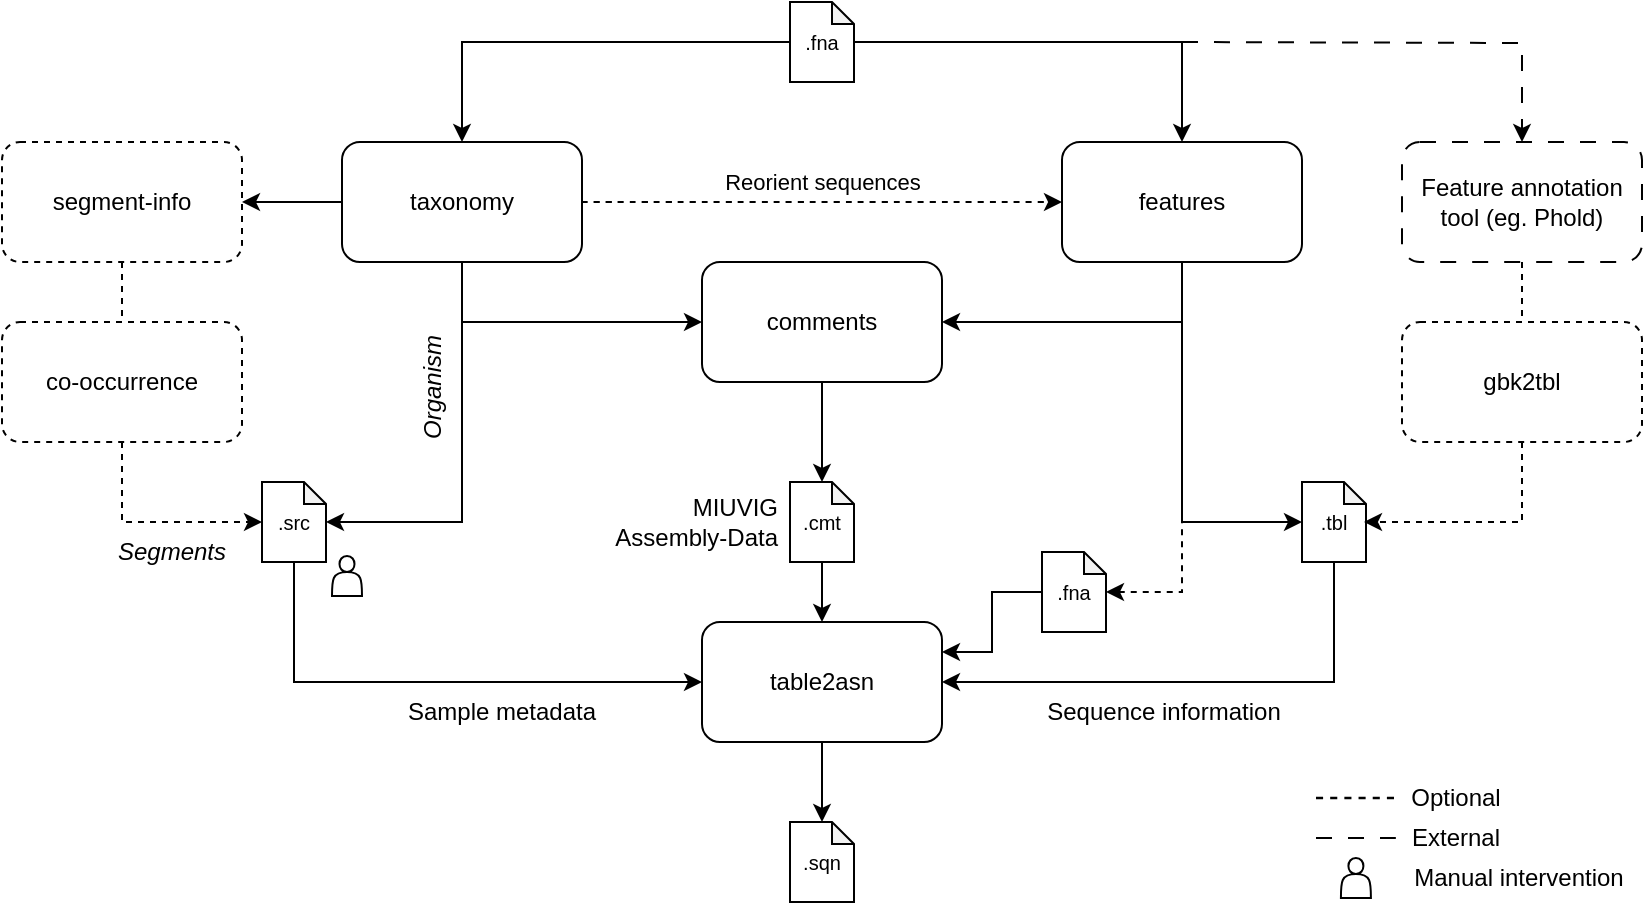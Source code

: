 <mxfile version="26.0.16">
  <diagram name="Page-1" id="ZeP9OFAIea2QbIN0LHaS">
    <mxGraphModel dx="1306" dy="812" grid="1" gridSize="10" guides="1" tooltips="1" connect="1" arrows="1" fold="1" page="1" pageScale="1" pageWidth="827" pageHeight="583" background="none" math="0" shadow="0">
      <root>
        <mxCell id="0" />
        <mxCell id="1" parent="0" />
        <mxCell id="pzSQEiRu-TKgo18cBddZ-6" style="edgeStyle=orthogonalEdgeStyle;rounded=0;orthogonalLoop=1;jettySize=auto;html=1;exitX=1;exitY=0.5;exitDx=0;exitDy=0;entryX=0;entryY=0.5;entryDx=0;entryDy=0;curved=1;dashed=1;" parent="1" source="pzSQEiRu-TKgo18cBddZ-1" target="pzSQEiRu-TKgo18cBddZ-2" edge="1">
          <mxGeometry relative="1" as="geometry" />
        </mxCell>
        <mxCell id="pzSQEiRu-TKgo18cBddZ-47" value="Reorient sequences" style="edgeLabel;html=1;align=center;verticalAlign=middle;resizable=0;points=[];" parent="pzSQEiRu-TKgo18cBddZ-6" vertex="1" connectable="0">
          <mxGeometry relative="1" as="geometry">
            <mxPoint y="-10" as="offset" />
          </mxGeometry>
        </mxCell>
        <mxCell id="pzSQEiRu-TKgo18cBddZ-10" style="edgeStyle=orthogonalEdgeStyle;rounded=0;orthogonalLoop=1;jettySize=auto;html=1;exitX=0.5;exitY=1;exitDx=0;exitDy=0;entryX=0;entryY=0.5;entryDx=0;entryDy=0;" parent="1" source="pzSQEiRu-TKgo18cBddZ-1" target="pzSQEiRu-TKgo18cBddZ-3" edge="1">
          <mxGeometry relative="1" as="geometry" />
        </mxCell>
        <mxCell id="8B6IXXiz2PsDgIRqPqF5-2" style="edgeStyle=orthogonalEdgeStyle;rounded=0;orthogonalLoop=1;jettySize=auto;html=1;exitX=0;exitY=0.5;exitDx=0;exitDy=0;entryX=1;entryY=0.5;entryDx=0;entryDy=0;" parent="1" source="pzSQEiRu-TKgo18cBddZ-1" target="pzSQEiRu-TKgo18cBddZ-4" edge="1">
          <mxGeometry relative="1" as="geometry" />
        </mxCell>
        <mxCell id="pzSQEiRu-TKgo18cBddZ-1" value="taxonomy" style="rounded=1;whiteSpace=wrap;html=1;" parent="1" vertex="1">
          <mxGeometry x="172" y="122" width="120" height="60" as="geometry" />
        </mxCell>
        <mxCell id="pzSQEiRu-TKgo18cBddZ-11" style="edgeStyle=orthogonalEdgeStyle;rounded=0;orthogonalLoop=1;jettySize=auto;html=1;exitX=0.5;exitY=1;exitDx=0;exitDy=0;entryX=1;entryY=0.5;entryDx=0;entryDy=0;" parent="1" source="pzSQEiRu-TKgo18cBddZ-2" target="pzSQEiRu-TKgo18cBddZ-3" edge="1">
          <mxGeometry relative="1" as="geometry" />
        </mxCell>
        <mxCell id="pzSQEiRu-TKgo18cBddZ-2" value="features" style="rounded=1;whiteSpace=wrap;html=1;" parent="1" vertex="1">
          <mxGeometry x="532" y="122" width="120" height="60" as="geometry" />
        </mxCell>
        <mxCell id="pzSQEiRu-TKgo18cBddZ-44" style="edgeStyle=orthogonalEdgeStyle;rounded=0;orthogonalLoop=1;jettySize=auto;html=1;exitX=0.5;exitY=1;exitDx=0;exitDy=0;" parent="1" source="pzSQEiRu-TKgo18cBddZ-3" edge="1">
          <mxGeometry relative="1" as="geometry">
            <mxPoint x="412" y="292" as="targetPoint" />
          </mxGeometry>
        </mxCell>
        <mxCell id="pzSQEiRu-TKgo18cBddZ-3" value="comments" style="rounded=1;whiteSpace=wrap;html=1;" parent="1" vertex="1">
          <mxGeometry x="352" y="182" width="120" height="60" as="geometry" />
        </mxCell>
        <mxCell id="pzSQEiRu-TKgo18cBddZ-4" value="segment-info" style="rounded=1;whiteSpace=wrap;html=1;dashed=1;" parent="1" vertex="1">
          <mxGeometry x="2" y="122" width="120" height="60" as="geometry" />
        </mxCell>
        <mxCell id="pzSQEiRu-TKgo18cBddZ-12" style="edgeStyle=orthogonalEdgeStyle;rounded=0;orthogonalLoop=1;jettySize=auto;html=1;" parent="1" edge="1">
          <mxGeometry relative="1" as="geometry">
            <mxPoint x="412" y="362" as="targetPoint" />
            <mxPoint x="412" y="362" as="sourcePoint" />
          </mxGeometry>
        </mxCell>
        <mxCell id="pzSQEiRu-TKgo18cBddZ-13" style="edgeStyle=orthogonalEdgeStyle;rounded=0;orthogonalLoop=1;jettySize=auto;html=1;" parent="1" edge="1">
          <mxGeometry relative="1" as="geometry">
            <mxPoint x="412" y="352" as="targetPoint" />
            <mxPoint x="412" y="352" as="sourcePoint" />
          </mxGeometry>
        </mxCell>
        <mxCell id="pzSQEiRu-TKgo18cBddZ-5" value="table2asn" style="rounded=1;whiteSpace=wrap;html=1;" parent="1" vertex="1">
          <mxGeometry x="352" y="362" width="120" height="60" as="geometry" />
        </mxCell>
        <mxCell id="pzSQEiRu-TKgo18cBddZ-18" style="edgeStyle=orthogonalEdgeStyle;rounded=0;orthogonalLoop=1;jettySize=auto;html=1;exitX=0.5;exitY=1;exitDx=0;exitDy=0;" parent="1" source="pzSQEiRu-TKgo18cBddZ-29" edge="1">
          <mxGeometry relative="1" as="geometry">
            <mxPoint x="412" y="362" as="targetPoint" />
          </mxGeometry>
        </mxCell>
        <mxCell id="pzSQEiRu-TKgo18cBddZ-16" value="gbk2tbl" style="rounded=1;whiteSpace=wrap;html=1;dashed=1;" parent="1" vertex="1">
          <mxGeometry x="702" y="212" width="120" height="60" as="geometry" />
        </mxCell>
        <mxCell id="pzSQEiRu-TKgo18cBddZ-28" style="edgeStyle=orthogonalEdgeStyle;rounded=0;orthogonalLoop=1;jettySize=auto;html=1;exitX=0.5;exitY=1;exitDx=0;exitDy=0;exitPerimeter=0;entryX=0;entryY=0.5;entryDx=0;entryDy=0;" parent="1" source="pzSQEiRu-TKgo18cBddZ-20" target="pzSQEiRu-TKgo18cBddZ-5" edge="1">
          <mxGeometry relative="1" as="geometry" />
        </mxCell>
        <mxCell id="pzSQEiRu-TKgo18cBddZ-20" value="&lt;font style=&quot;font-size: 10px;&quot;&gt;.src&lt;/font&gt;" style="shape=note;whiteSpace=wrap;html=1;backgroundOutline=1;darkOpacity=0.05;size=11;" parent="1" vertex="1">
          <mxGeometry x="132" y="292" width="32" height="40" as="geometry" />
        </mxCell>
        <mxCell id="pzSQEiRu-TKgo18cBddZ-25" style="edgeStyle=orthogonalEdgeStyle;rounded=0;orthogonalLoop=1;jettySize=auto;html=1;exitX=0.5;exitY=1;exitDx=0;exitDy=0;entryX=0;entryY=0.5;entryDx=0;entryDy=0;entryPerimeter=0;dashed=1;" parent="1" source="pzSQEiRu-TKgo18cBddZ-4" target="pzSQEiRu-TKgo18cBddZ-20" edge="1">
          <mxGeometry relative="1" as="geometry" />
        </mxCell>
        <mxCell id="pzSQEiRu-TKgo18cBddZ-27" style="edgeStyle=orthogonalEdgeStyle;rounded=0;orthogonalLoop=1;jettySize=auto;html=1;exitX=0.5;exitY=1;exitDx=0;exitDy=0;entryX=1;entryY=0.5;entryDx=0;entryDy=0;entryPerimeter=0;" parent="1" source="pzSQEiRu-TKgo18cBddZ-1" target="pzSQEiRu-TKgo18cBddZ-20" edge="1">
          <mxGeometry relative="1" as="geometry" />
        </mxCell>
        <mxCell id="pzSQEiRu-TKgo18cBddZ-29" value="&lt;font style=&quot;font-size: 10px;&quot;&gt;.cmt&lt;/font&gt;" style="shape=note;whiteSpace=wrap;html=1;backgroundOutline=1;darkOpacity=0.05;size=11;" parent="1" vertex="1">
          <mxGeometry x="396" y="292" width="32" height="40" as="geometry" />
        </mxCell>
        <mxCell id="pzSQEiRu-TKgo18cBddZ-35" style="edgeStyle=orthogonalEdgeStyle;rounded=0;orthogonalLoop=1;jettySize=auto;html=1;exitX=0.5;exitY=1;exitDx=0;exitDy=0;exitPerimeter=0;entryX=1;entryY=0.5;entryDx=0;entryDy=0;" parent="1" source="pzSQEiRu-TKgo18cBddZ-31" target="pzSQEiRu-TKgo18cBddZ-5" edge="1">
          <mxGeometry relative="1" as="geometry" />
        </mxCell>
        <mxCell id="pzSQEiRu-TKgo18cBddZ-31" value="&lt;font style=&quot;font-size: 10px;&quot;&gt;.tbl&lt;/font&gt;" style="shape=note;whiteSpace=wrap;html=1;backgroundOutline=1;darkOpacity=0.05;size=11;" parent="1" vertex="1">
          <mxGeometry x="652" y="292" width="32" height="40" as="geometry" />
        </mxCell>
        <mxCell id="pzSQEiRu-TKgo18cBddZ-34" style="edgeStyle=orthogonalEdgeStyle;rounded=0;orthogonalLoop=1;jettySize=auto;html=1;exitX=0.5;exitY=1;exitDx=0;exitDy=0;entryX=0.969;entryY=0.5;entryDx=0;entryDy=0;entryPerimeter=0;dashed=1;" parent="1" source="pzSQEiRu-TKgo18cBddZ-16" target="pzSQEiRu-TKgo18cBddZ-31" edge="1">
          <mxGeometry relative="1" as="geometry" />
        </mxCell>
        <mxCell id="pzSQEiRu-TKgo18cBddZ-36" value="&lt;font style=&quot;font-size: 10px;&quot;&gt;.sqn&lt;/font&gt;" style="shape=note;whiteSpace=wrap;html=1;backgroundOutline=1;darkOpacity=0.05;size=11;" parent="1" vertex="1">
          <mxGeometry x="396" y="462" width="32" height="40" as="geometry" />
        </mxCell>
        <mxCell id="pzSQEiRu-TKgo18cBddZ-37" style="edgeStyle=orthogonalEdgeStyle;rounded=0;orthogonalLoop=1;jettySize=auto;html=1;exitX=0.5;exitY=1;exitDx=0;exitDy=0;entryX=0.5;entryY=0;entryDx=0;entryDy=0;entryPerimeter=0;" parent="1" source="pzSQEiRu-TKgo18cBddZ-5" target="pzSQEiRu-TKgo18cBddZ-36" edge="1">
          <mxGeometry relative="1" as="geometry" />
        </mxCell>
        <mxCell id="pzSQEiRu-TKgo18cBddZ-38" value="&lt;i&gt;Segments&lt;/i&gt;" style="text;html=1;align=center;verticalAlign=middle;whiteSpace=wrap;rounded=0;rotation=0;" parent="1" vertex="1">
          <mxGeometry x="52" y="312" width="70" height="30" as="geometry" />
        </mxCell>
        <mxCell id="pzSQEiRu-TKgo18cBddZ-39" value="&lt;i&gt;Organism&lt;/i&gt;" style="text;html=1;align=center;verticalAlign=middle;whiteSpace=wrap;rounded=0;rotation=-90;" parent="1" vertex="1">
          <mxGeometry x="157" y="229.5" width="120" height="30" as="geometry" />
        </mxCell>
        <mxCell id="pzSQEiRu-TKgo18cBddZ-49" style="edgeStyle=orthogonalEdgeStyle;rounded=0;orthogonalLoop=1;jettySize=auto;html=1;entryX=0.5;entryY=0;entryDx=0;entryDy=0;" parent="1" source="pzSQEiRu-TKgo18cBddZ-48" target="pzSQEiRu-TKgo18cBddZ-1" edge="1">
          <mxGeometry relative="1" as="geometry" />
        </mxCell>
        <mxCell id="pzSQEiRu-TKgo18cBddZ-52" value="" style="edgeStyle=orthogonalEdgeStyle;rounded=0;orthogonalLoop=1;jettySize=auto;html=1;entryX=0.5;entryY=0;entryDx=0;entryDy=0;" parent="1" source="pzSQEiRu-TKgo18cBddZ-48" target="pzSQEiRu-TKgo18cBddZ-2" edge="1">
          <mxGeometry relative="1" as="geometry">
            <mxPoint x="508" y="72" as="targetPoint" />
          </mxGeometry>
        </mxCell>
        <mxCell id="pzSQEiRu-TKgo18cBddZ-60" style="edgeStyle=orthogonalEdgeStyle;rounded=0;orthogonalLoop=1;jettySize=auto;html=1;exitX=0;exitY=0.5;exitDx=0;exitDy=0;exitPerimeter=0;entryX=1;entryY=0.25;entryDx=0;entryDy=0;" parent="1" source="pzSQEiRu-TKgo18cBddZ-59" target="pzSQEiRu-TKgo18cBddZ-5" edge="1">
          <mxGeometry relative="1" as="geometry" />
        </mxCell>
        <mxCell id="pUPda4is4iFvqVS0LF0G-14" style="edgeStyle=orthogonalEdgeStyle;rounded=0;orthogonalLoop=1;jettySize=auto;html=1;entryX=0.5;entryY=0;entryDx=0;entryDy=0;dashed=1;dashPattern=8 8;" edge="1" parent="1" target="pUPda4is4iFvqVS0LF0G-1">
          <mxGeometry relative="1" as="geometry">
            <mxPoint x="592" y="72" as="sourcePoint" />
          </mxGeometry>
        </mxCell>
        <mxCell id="pzSQEiRu-TKgo18cBddZ-48" value="&lt;font style=&quot;font-size: 10px;&quot;&gt;.fna&lt;/font&gt;" style="shape=note;whiteSpace=wrap;html=1;backgroundOutline=1;darkOpacity=0.05;size=11;" parent="1" vertex="1">
          <mxGeometry x="396" y="52" width="32" height="40" as="geometry" />
        </mxCell>
        <mxCell id="pUPda4is4iFvqVS0LF0G-11" value="" style="edgeStyle=orthogonalEdgeStyle;rounded=0;orthogonalLoop=1;jettySize=auto;html=1;startArrow=classic;startFill=1;dashed=1;endArrow=none;" edge="1" parent="1" source="pzSQEiRu-TKgo18cBddZ-59">
          <mxGeometry relative="1" as="geometry">
            <mxPoint x="592" y="312" as="targetPoint" />
            <Array as="points">
              <mxPoint x="592" y="347" />
              <mxPoint x="592" y="312" />
            </Array>
          </mxGeometry>
        </mxCell>
        <mxCell id="pzSQEiRu-TKgo18cBddZ-59" value="&lt;font style=&quot;font-size: 10px;&quot;&gt;.fna&lt;/font&gt;" style="shape=note;whiteSpace=wrap;html=1;backgroundOutline=1;darkOpacity=0.05;size=11;" parent="1" vertex="1">
          <mxGeometry x="522" y="327" width="32" height="40" as="geometry" />
        </mxCell>
        <mxCell id="-LrA51T8bJ5IcRYjtuTH-3" value="Sample metadata" style="text;html=1;align=center;verticalAlign=middle;whiteSpace=wrap;rounded=0;" parent="1" vertex="1">
          <mxGeometry x="172" y="392" width="160" height="30" as="geometry" />
        </mxCell>
        <mxCell id="-LrA51T8bJ5IcRYjtuTH-4" value="MIUVIG&lt;div&gt;Assembly-Data&lt;/div&gt;" style="text;html=1;align=right;verticalAlign=middle;whiteSpace=wrap;rounded=0;" parent="1" vertex="1">
          <mxGeometry x="302" y="297" width="90" height="30" as="geometry" />
        </mxCell>
        <mxCell id="-LrA51T8bJ5IcRYjtuTH-5" value="Sequence information" style="text;html=1;align=center;verticalAlign=middle;whiteSpace=wrap;rounded=0;" parent="1" vertex="1">
          <mxGeometry x="503" y="392" width="160" height="30" as="geometry" />
        </mxCell>
        <mxCell id="8B6IXXiz2PsDgIRqPqF5-3" value="co-occurrence" style="rounded=1;whiteSpace=wrap;html=1;dashed=1;" parent="1" vertex="1">
          <mxGeometry x="2" y="212" width="120" height="60" as="geometry" />
        </mxCell>
        <mxCell id="pUPda4is4iFvqVS0LF0G-2" style="edgeStyle=orthogonalEdgeStyle;rounded=0;orthogonalLoop=1;jettySize=auto;html=1;exitX=0.5;exitY=1;exitDx=0;exitDy=0;entryX=0.5;entryY=0;entryDx=0;entryDy=0;dashed=1;endArrow=none;startFill=0;" edge="1" parent="1" source="pUPda4is4iFvqVS0LF0G-1" target="pzSQEiRu-TKgo18cBddZ-16">
          <mxGeometry relative="1" as="geometry" />
        </mxCell>
        <mxCell id="pUPda4is4iFvqVS0LF0G-1" value="Feature annotation tool (eg. Phold)" style="rounded=1;whiteSpace=wrap;html=1;dashed=1;dashPattern=8 8;" vertex="1" parent="1">
          <mxGeometry x="702" y="122" width="120" height="60" as="geometry" />
        </mxCell>
        <mxCell id="pUPda4is4iFvqVS0LF0G-10" style="edgeStyle=orthogonalEdgeStyle;rounded=0;orthogonalLoop=1;jettySize=auto;html=1;exitX=0.5;exitY=1;exitDx=0;exitDy=0;entryX=0;entryY=0.5;entryDx=0;entryDy=0;entryPerimeter=0;" edge="1" parent="1" source="pzSQEiRu-TKgo18cBddZ-2" target="pzSQEiRu-TKgo18cBddZ-31">
          <mxGeometry relative="1" as="geometry" />
        </mxCell>
        <mxCell id="pUPda4is4iFvqVS0LF0G-15" value="" style="shape=actor;whiteSpace=wrap;html=1;" vertex="1" parent="1">
          <mxGeometry x="167" y="329" width="15" height="20" as="geometry" />
        </mxCell>
        <mxCell id="pUPda4is4iFvqVS0LF0G-22" value="" style="group" vertex="1" connectable="0" parent="1">
          <mxGeometry x="659.0" y="435" width="162.459" height="70" as="geometry" />
        </mxCell>
        <mxCell id="pUPda4is4iFvqVS0LF0G-16" value="" style="shape=actor;whiteSpace=wrap;html=1;" vertex="1" parent="pUPda4is4iFvqVS0LF0G-22">
          <mxGeometry x="12.46" y="45" width="15" height="20" as="geometry" />
        </mxCell>
        <mxCell id="pUPda4is4iFvqVS0LF0G-3" value="" style="endArrow=none;html=1;rounded=0;dashed=1;strokeWidth=1.181;" edge="1" parent="pUPda4is4iFvqVS0LF0G-22" target="pUPda4is4iFvqVS0LF0G-6">
          <mxGeometry width="50" height="50" relative="1" as="geometry">
            <mxPoint y="15" as="sourcePoint" />
            <mxPoint x="40" y="15" as="targetPoint" />
          </mxGeometry>
        </mxCell>
        <mxCell id="pUPda4is4iFvqVS0LF0G-4" value="" style="endArrow=none;html=1;rounded=0;dashed=1;dashPattern=8 8;" edge="1" parent="pUPda4is4iFvqVS0LF0G-22" target="pUPda4is4iFvqVS0LF0G-7">
          <mxGeometry width="50" height="50" relative="1" as="geometry">
            <mxPoint y="35" as="sourcePoint" />
            <mxPoint x="39.919" y="35" as="targetPoint" />
          </mxGeometry>
        </mxCell>
        <mxCell id="pUPda4is4iFvqVS0LF0G-6" value="Optional" style="text;html=1;align=center;verticalAlign=middle;whiteSpace=wrap;rounded=0;flipV=0;" vertex="1" parent="pUPda4is4iFvqVS0LF0G-22">
          <mxGeometry x="39.919" width="60" height="30" as="geometry" />
        </mxCell>
        <mxCell id="pUPda4is4iFvqVS0LF0G-7" value="External" style="text;html=1;align=center;verticalAlign=middle;whiteSpace=wrap;rounded=0;flipV=0;" vertex="1" parent="pUPda4is4iFvqVS0LF0G-22">
          <mxGeometry x="39.919" y="20" width="60" height="30" as="geometry" />
        </mxCell>
        <mxCell id="pUPda4is4iFvqVS0LF0G-20" value="Manual intervention" style="text;html=1;align=center;verticalAlign=middle;whiteSpace=wrap;rounded=0;flipV=0;" vertex="1" parent="pUPda4is4iFvqVS0LF0G-22">
          <mxGeometry x="39.919" y="40" width="122.54" height="30" as="geometry" />
        </mxCell>
      </root>
    </mxGraphModel>
  </diagram>
</mxfile>
